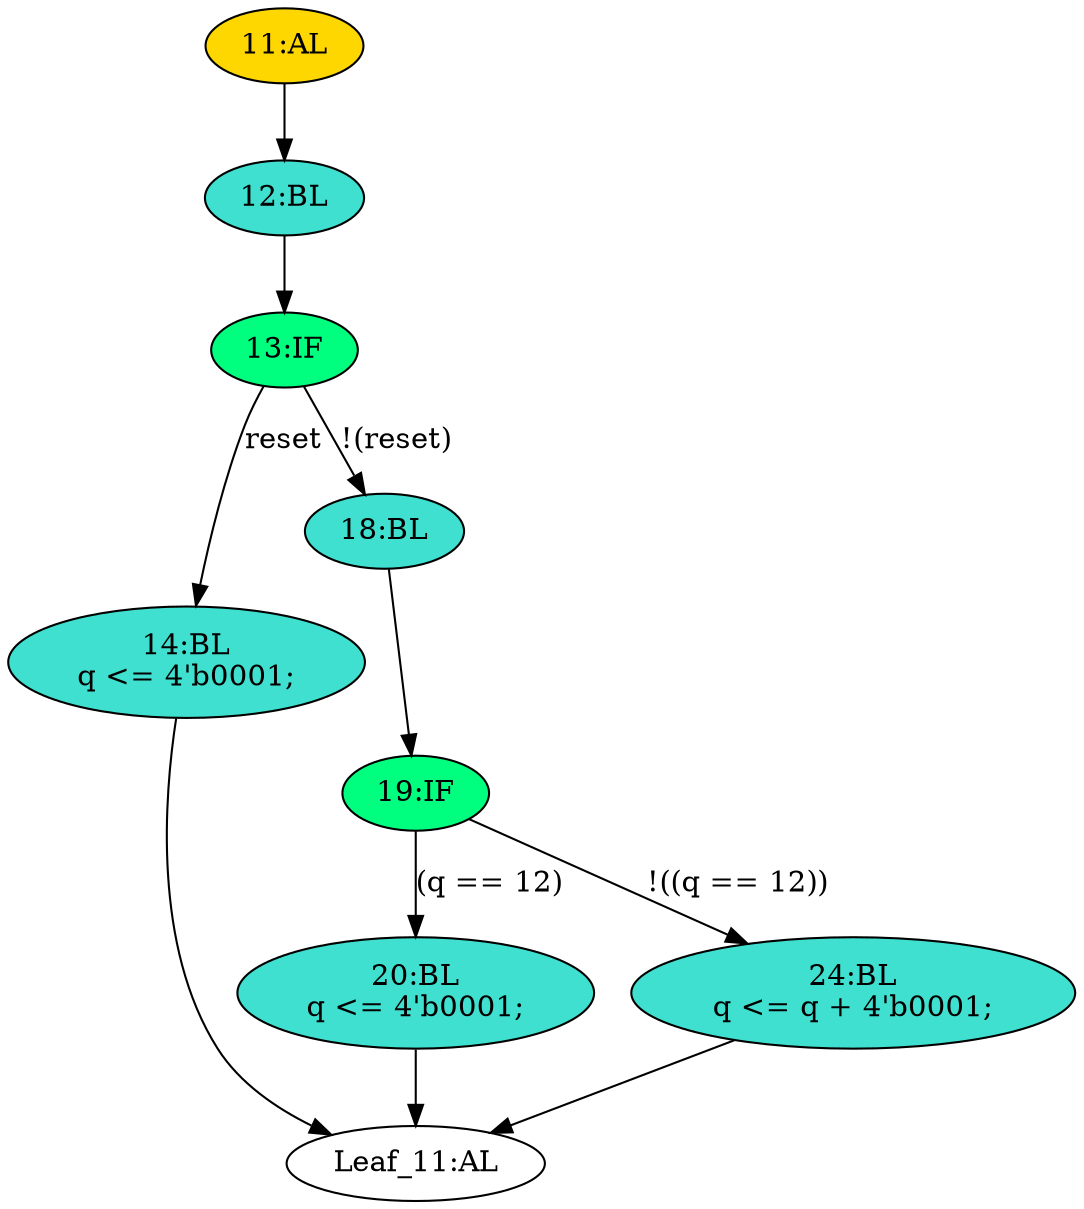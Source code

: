 strict digraph "" {
	node [label="\N"];
	"14:BL"	[ast="<pyverilog.vparser.ast.Block object at 0x7fb51c7386d0>",
		fillcolor=turquoise,
		label="14:BL
q <= 4'b0001;",
		statements="[<pyverilog.vparser.ast.NonblockingSubstitution object at 0x7fb51c738490>]",
		style=filled,
		typ=Block];
	"Leaf_11:AL"	[def_var="['q']",
		label="Leaf_11:AL"];
	"14:BL" -> "Leaf_11:AL"	[cond="[]",
		lineno=None];
	"13:IF"	[ast="<pyverilog.vparser.ast.IfStatement object at 0x7fb51c7388d0>",
		fillcolor=springgreen,
		label="13:IF",
		statements="[]",
		style=filled,
		typ=IfStatement];
	"13:IF" -> "14:BL"	[cond="['reset']",
		label=reset,
		lineno=13];
	"18:BL"	[ast="<pyverilog.vparser.ast.Block object at 0x7fb51c738950>",
		fillcolor=turquoise,
		label="18:BL",
		statements="[]",
		style=filled,
		typ=Block];
	"13:IF" -> "18:BL"	[cond="['reset']",
		label="!(reset)",
		lineno=13];
	"20:BL"	[ast="<pyverilog.vparser.ast.Block object at 0x7fb51c738c10>",
		fillcolor=turquoise,
		label="20:BL
q <= 4'b0001;",
		statements="[<pyverilog.vparser.ast.NonblockingSubstitution object at 0x7fb51c738c50>]",
		style=filled,
		typ=Block];
	"20:BL" -> "Leaf_11:AL"	[cond="[]",
		lineno=None];
	"19:IF"	[ast="<pyverilog.vparser.ast.IfStatement object at 0x7fb51c738990>",
		fillcolor=springgreen,
		label="19:IF",
		statements="[]",
		style=filled,
		typ=IfStatement];
	"19:IF" -> "20:BL"	[cond="['q']",
		label="(q == 12)",
		lineno=19];
	"24:BL"	[ast="<pyverilog.vparser.ast.Block object at 0x7fb51c7389d0>",
		fillcolor=turquoise,
		label="24:BL
q <= q + 4'b0001;",
		statements="[<pyverilog.vparser.ast.NonblockingSubstitution object at 0x7fb51c738a10>]",
		style=filled,
		typ=Block];
	"19:IF" -> "24:BL"	[cond="['q']",
		label="!((q == 12))",
		lineno=19];
	"24:BL" -> "Leaf_11:AL"	[cond="[]",
		lineno=None];
	"18:BL" -> "19:IF"	[cond="[]",
		lineno=None];
	"12:BL"	[ast="<pyverilog.vparser.ast.Block object at 0x7fb51c738890>",
		fillcolor=turquoise,
		label="12:BL",
		statements="[]",
		style=filled,
		typ=Block];
	"12:BL" -> "13:IF"	[cond="[]",
		lineno=None];
	"11:AL"	[ast="<pyverilog.vparser.ast.Always object at 0x7fb51c738710>",
		clk_sens=True,
		fillcolor=gold,
		label="11:AL",
		sens="['clk', 'reset']",
		statements="[]",
		style=filled,
		typ=Always,
		use_var="['reset', 'q']"];
	"11:AL" -> "12:BL"	[cond="[]",
		lineno=None];
}
